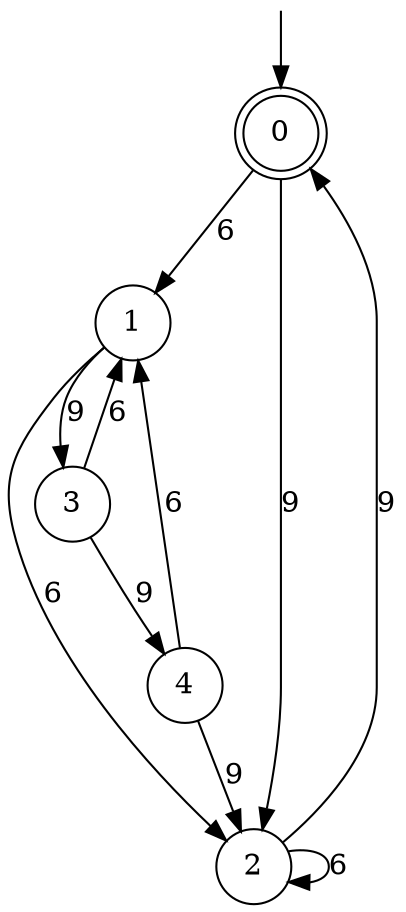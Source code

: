 digraph g {

	s0 [shape="doublecircle" label="0"];
	s1 [shape="circle" label="1"];
	s2 [shape="circle" label="2"];
	s3 [shape="circle" label="3"];
	s4 [shape="circle" label="4"];
	s0 -> s1 [label="6"];
	s0 -> s2 [label="9"];
	s1 -> s2 [label="6"];
	s1 -> s3 [label="9"];
	s2 -> s2 [label="6"];
	s2 -> s0 [label="9"];
	s3 -> s1 [label="6"];
	s3 -> s4 [label="9"];
	s4 -> s1 [label="6"];
	s4 -> s2 [label="9"];

__start0 [label="" shape="none" width="0" height="0"];
__start0 -> s0;

}
